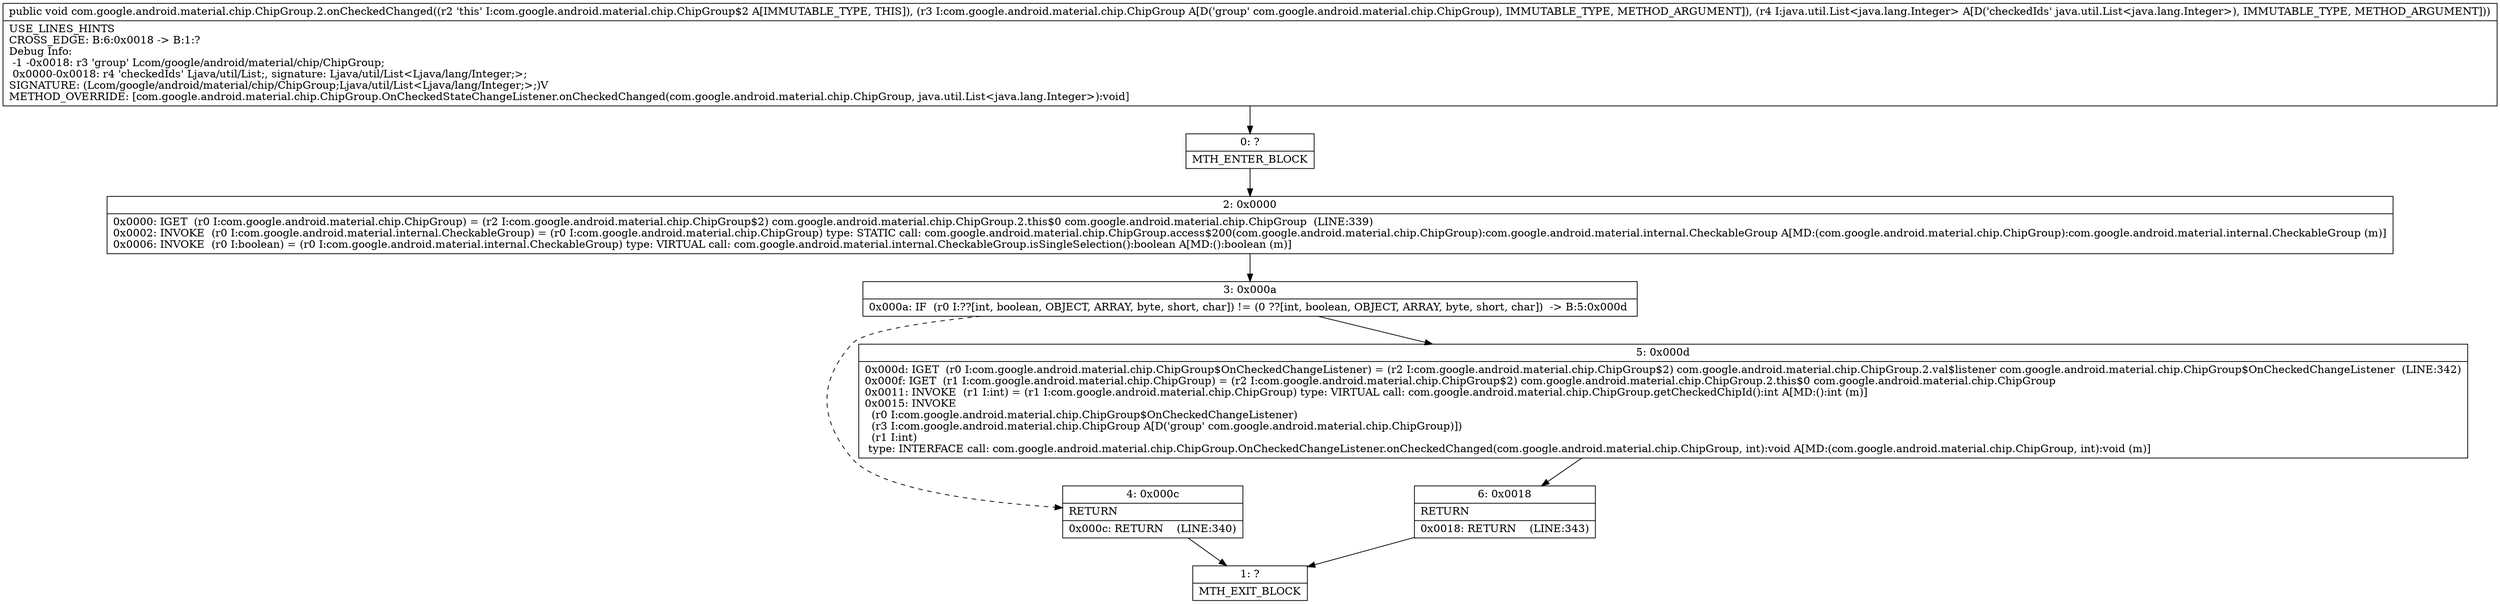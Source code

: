 digraph "CFG forcom.google.android.material.chip.ChipGroup.2.onCheckedChanged(Lcom\/google\/android\/material\/chip\/ChipGroup;Ljava\/util\/List;)V" {
Node_0 [shape=record,label="{0\:\ ?|MTH_ENTER_BLOCK\l}"];
Node_2 [shape=record,label="{2\:\ 0x0000|0x0000: IGET  (r0 I:com.google.android.material.chip.ChipGroup) = (r2 I:com.google.android.material.chip.ChipGroup$2) com.google.android.material.chip.ChipGroup.2.this$0 com.google.android.material.chip.ChipGroup  (LINE:339)\l0x0002: INVOKE  (r0 I:com.google.android.material.internal.CheckableGroup) = (r0 I:com.google.android.material.chip.ChipGroup) type: STATIC call: com.google.android.material.chip.ChipGroup.access$200(com.google.android.material.chip.ChipGroup):com.google.android.material.internal.CheckableGroup A[MD:(com.google.android.material.chip.ChipGroup):com.google.android.material.internal.CheckableGroup (m)]\l0x0006: INVOKE  (r0 I:boolean) = (r0 I:com.google.android.material.internal.CheckableGroup) type: VIRTUAL call: com.google.android.material.internal.CheckableGroup.isSingleSelection():boolean A[MD:():boolean (m)]\l}"];
Node_3 [shape=record,label="{3\:\ 0x000a|0x000a: IF  (r0 I:??[int, boolean, OBJECT, ARRAY, byte, short, char]) != (0 ??[int, boolean, OBJECT, ARRAY, byte, short, char])  \-\> B:5:0x000d \l}"];
Node_4 [shape=record,label="{4\:\ 0x000c|RETURN\l|0x000c: RETURN    (LINE:340)\l}"];
Node_1 [shape=record,label="{1\:\ ?|MTH_EXIT_BLOCK\l}"];
Node_5 [shape=record,label="{5\:\ 0x000d|0x000d: IGET  (r0 I:com.google.android.material.chip.ChipGroup$OnCheckedChangeListener) = (r2 I:com.google.android.material.chip.ChipGroup$2) com.google.android.material.chip.ChipGroup.2.val$listener com.google.android.material.chip.ChipGroup$OnCheckedChangeListener  (LINE:342)\l0x000f: IGET  (r1 I:com.google.android.material.chip.ChipGroup) = (r2 I:com.google.android.material.chip.ChipGroup$2) com.google.android.material.chip.ChipGroup.2.this$0 com.google.android.material.chip.ChipGroup \l0x0011: INVOKE  (r1 I:int) = (r1 I:com.google.android.material.chip.ChipGroup) type: VIRTUAL call: com.google.android.material.chip.ChipGroup.getCheckedChipId():int A[MD:():int (m)]\l0x0015: INVOKE  \l  (r0 I:com.google.android.material.chip.ChipGroup$OnCheckedChangeListener)\l  (r3 I:com.google.android.material.chip.ChipGroup A[D('group' com.google.android.material.chip.ChipGroup)])\l  (r1 I:int)\l type: INTERFACE call: com.google.android.material.chip.ChipGroup.OnCheckedChangeListener.onCheckedChanged(com.google.android.material.chip.ChipGroup, int):void A[MD:(com.google.android.material.chip.ChipGroup, int):void (m)]\l}"];
Node_6 [shape=record,label="{6\:\ 0x0018|RETURN\l|0x0018: RETURN    (LINE:343)\l}"];
MethodNode[shape=record,label="{public void com.google.android.material.chip.ChipGroup.2.onCheckedChanged((r2 'this' I:com.google.android.material.chip.ChipGroup$2 A[IMMUTABLE_TYPE, THIS]), (r3 I:com.google.android.material.chip.ChipGroup A[D('group' com.google.android.material.chip.ChipGroup), IMMUTABLE_TYPE, METHOD_ARGUMENT]), (r4 I:java.util.List\<java.lang.Integer\> A[D('checkedIds' java.util.List\<java.lang.Integer\>), IMMUTABLE_TYPE, METHOD_ARGUMENT]))  | USE_LINES_HINTS\lCROSS_EDGE: B:6:0x0018 \-\> B:1:?\lDebug Info:\l  \-1 \-0x0018: r3 'group' Lcom\/google\/android\/material\/chip\/ChipGroup;\l  0x0000\-0x0018: r4 'checkedIds' Ljava\/util\/List;, signature: Ljava\/util\/List\<Ljava\/lang\/Integer;\>;\lSIGNATURE: (Lcom\/google\/android\/material\/chip\/ChipGroup;Ljava\/util\/List\<Ljava\/lang\/Integer;\>;)V\lMETHOD_OVERRIDE: [com.google.android.material.chip.ChipGroup.OnCheckedStateChangeListener.onCheckedChanged(com.google.android.material.chip.ChipGroup, java.util.List\<java.lang.Integer\>):void]\l}"];
MethodNode -> Node_0;Node_0 -> Node_2;
Node_2 -> Node_3;
Node_3 -> Node_4[style=dashed];
Node_3 -> Node_5;
Node_4 -> Node_1;
Node_5 -> Node_6;
Node_6 -> Node_1;
}

